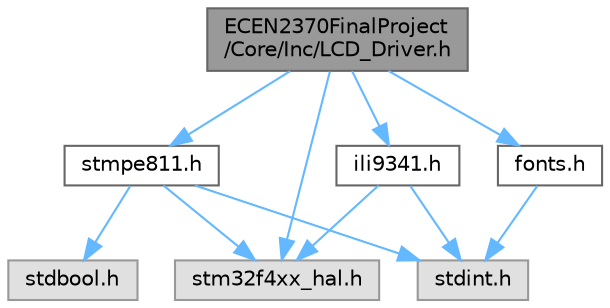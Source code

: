 digraph "ECEN2370FinalProject/Core/Inc/LCD_Driver.h"
{
 // LATEX_PDF_SIZE
  bgcolor="transparent";
  edge [fontname=Helvetica,fontsize=10,labelfontname=Helvetica,labelfontsize=10];
  node [fontname=Helvetica,fontsize=10,shape=box,height=0.2,width=0.4];
  Node1 [id="Node000001",label="ECEN2370FinalProject\l/Core/Inc/LCD_Driver.h",height=0.2,width=0.4,color="gray40", fillcolor="grey60", style="filled", fontcolor="black",tooltip=" "];
  Node1 -> Node2 [id="edge11_Node000001_Node000002",color="steelblue1",style="solid",tooltip=" "];
  Node2 [id="Node000002",label="stm32f4xx_hal.h",height=0.2,width=0.4,color="grey60", fillcolor="#E0E0E0", style="filled",tooltip=" "];
  Node1 -> Node3 [id="edge12_Node000001_Node000003",color="steelblue1",style="solid",tooltip=" "];
  Node3 [id="Node000003",label="ili9341.h",height=0.2,width=0.4,color="grey40", fillcolor="white", style="filled",URL="$ili9341_8h.html",tooltip="This file contains all the functions prototypes for the ili9341.c driver."];
  Node3 -> Node4 [id="edge13_Node000003_Node000004",color="steelblue1",style="solid",tooltip=" "];
  Node4 [id="Node000004",label="stdint.h",height=0.2,width=0.4,color="grey60", fillcolor="#E0E0E0", style="filled",tooltip=" "];
  Node3 -> Node2 [id="edge14_Node000003_Node000002",color="steelblue1",style="solid",tooltip=" "];
  Node1 -> Node5 [id="edge15_Node000001_Node000005",color="steelblue1",style="solid",tooltip=" "];
  Node5 [id="Node000005",label="fonts.h",height=0.2,width=0.4,color="grey40", fillcolor="white", style="filled",URL="$fonts_8h.html",tooltip=" "];
  Node5 -> Node4 [id="edge16_Node000005_Node000004",color="steelblue1",style="solid",tooltip=" "];
  Node1 -> Node6 [id="edge17_Node000001_Node000006",color="steelblue1",style="solid",tooltip=" "];
  Node6 [id="Node000006",label="stmpe811.h",height=0.2,width=0.4,color="grey40", fillcolor="white", style="filled",URL="$stmpe811_8h.html",tooltip=" "];
  Node6 -> Node4 [id="edge18_Node000006_Node000004",color="steelblue1",style="solid",tooltip=" "];
  Node6 -> Node7 [id="edge19_Node000006_Node000007",color="steelblue1",style="solid",tooltip=" "];
  Node7 [id="Node000007",label="stdbool.h",height=0.2,width=0.4,color="grey60", fillcolor="#E0E0E0", style="filled",tooltip=" "];
  Node6 -> Node2 [id="edge20_Node000006_Node000002",color="steelblue1",style="solid",tooltip=" "];
}
